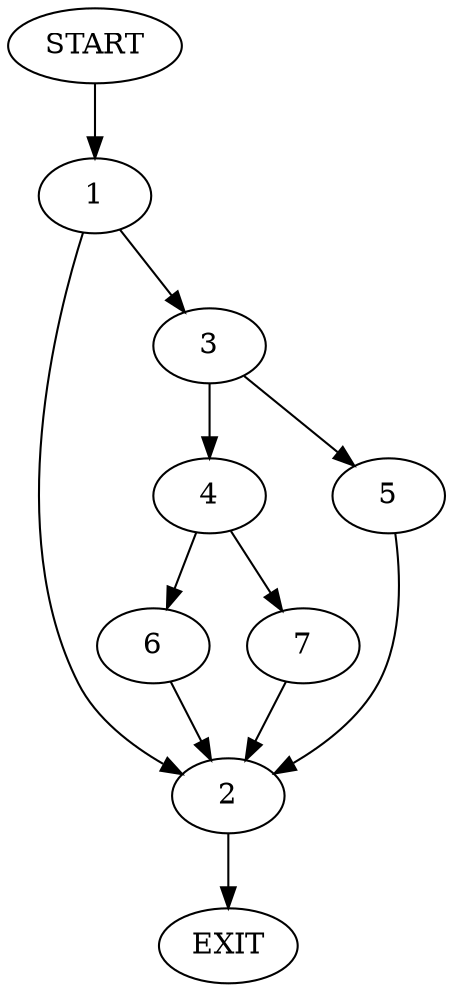 digraph {
0 [label="START"]
8 [label="EXIT"]
0 -> 1
1 -> 2
1 -> 3
3 -> 4
3 -> 5
2 -> 8
5 -> 2
4 -> 6
4 -> 7
6 -> 2
7 -> 2
}
